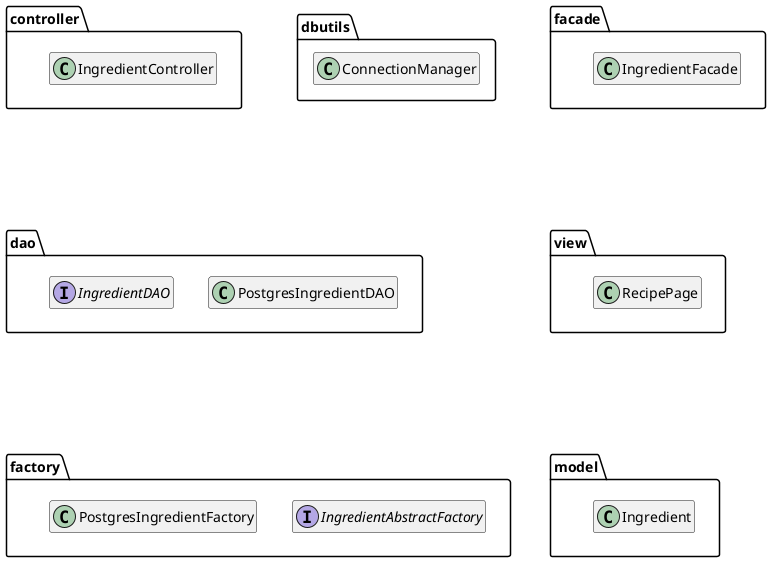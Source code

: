 @startuml packageDiagram

hide empty members
package  controller{
  class IngredientController
}

package dao{
  class PostgresIngredientDAO
  interface IngredientDAO
}

package dbutils{
  class ConnectionManager
}

package facade{
  class IngredientFacade
}

package factory{
  interface IngredientAbstractFactory
  class PostgresIngredientFactory
}

package model{
  class Ingredient
}

' less generic name
package view{
  class RecipePage
}
controller  --[hidden]d-- dao
facade      --[hidden]d-- view
dao         --[hidden]d-- factory
view        --[hidden]d-- model

@enduml